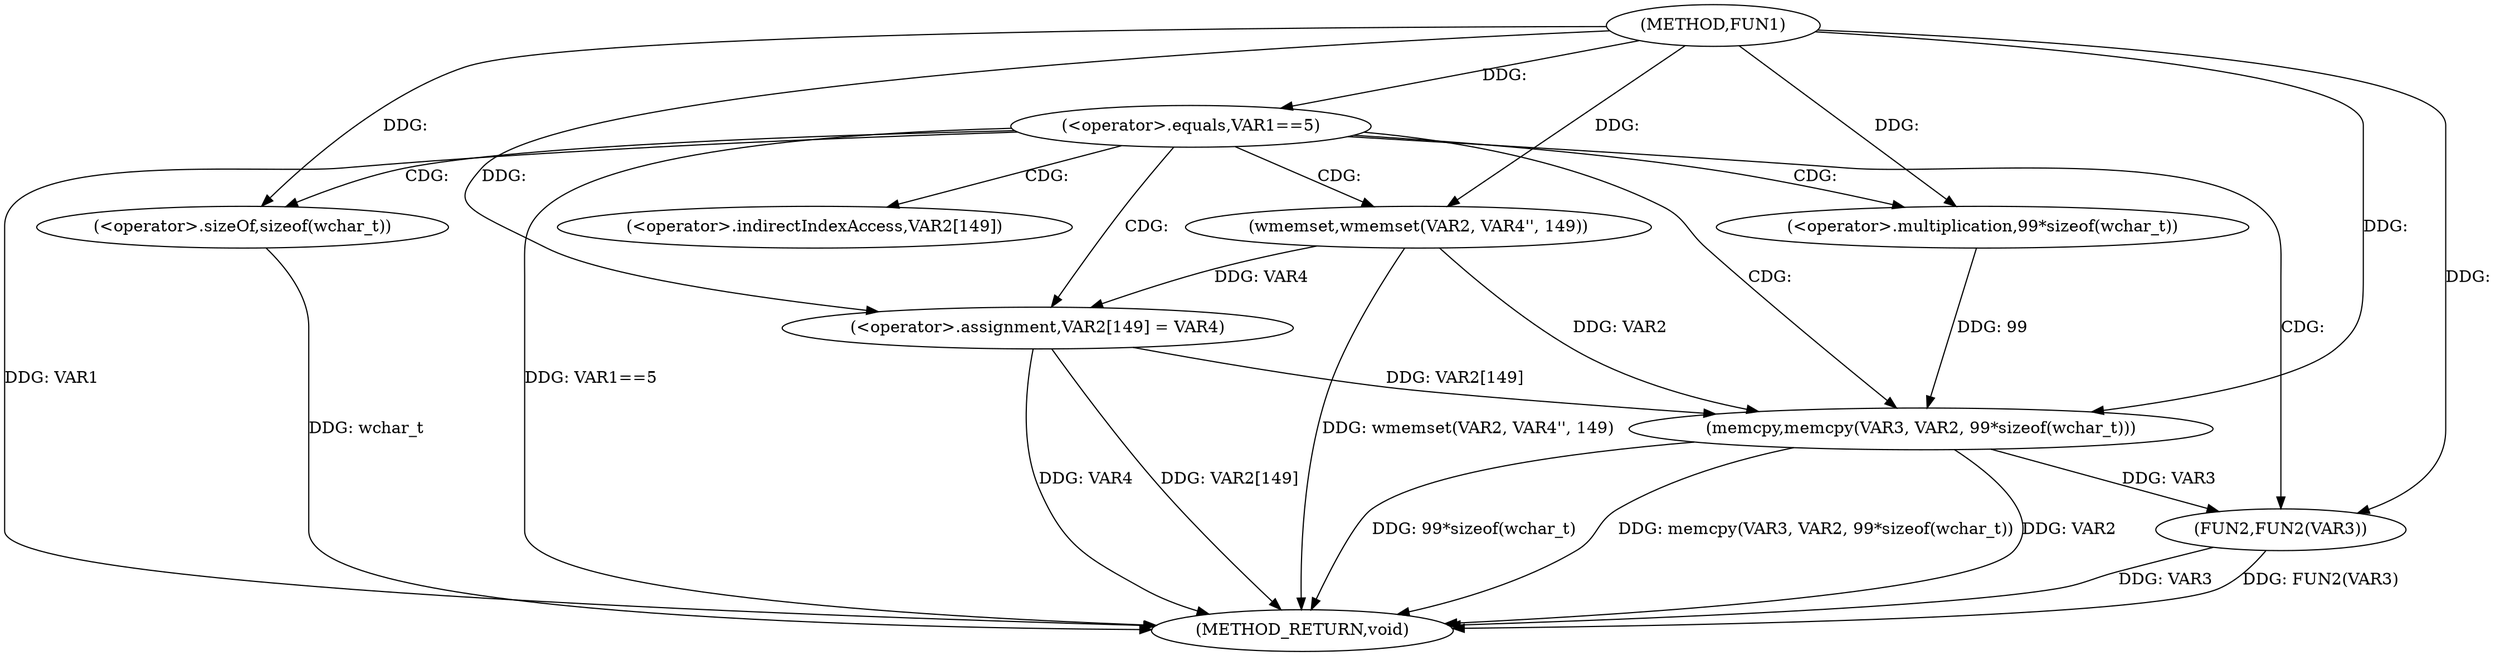 digraph FUN1 {  
"1000100" [label = "(METHOD,FUN1)" ]
"1000128" [label = "(METHOD_RETURN,void)" ]
"1000103" [label = "(<operator>.equals,VAR1==5)" ]
"1000110" [label = "(wmemset,wmemset(VAR2, VAR4'', 149))" ]
"1000114" [label = "(<operator>.assignment,VAR2[149] = VAR4)" ]
"1000119" [label = "(memcpy,memcpy(VAR3, VAR2, 99*sizeof(wchar_t)))" ]
"1000122" [label = "(<operator>.multiplication,99*sizeof(wchar_t))" ]
"1000124" [label = "(<operator>.sizeOf,sizeof(wchar_t))" ]
"1000126" [label = "(FUN2,FUN2(VAR3))" ]
"1000115" [label = "(<operator>.indirectIndexAccess,VAR2[149])" ]
  "1000126" -> "1000128"  [ label = "DDG: FUN2(VAR3)"] 
  "1000124" -> "1000128"  [ label = "DDG: wchar_t"] 
  "1000103" -> "1000128"  [ label = "DDG: VAR1"] 
  "1000103" -> "1000128"  [ label = "DDG: VAR1==5"] 
  "1000126" -> "1000128"  [ label = "DDG: VAR3"] 
  "1000114" -> "1000128"  [ label = "DDG: VAR4"] 
  "1000110" -> "1000128"  [ label = "DDG: wmemset(VAR2, VAR4'', 149)"] 
  "1000119" -> "1000128"  [ label = "DDG: 99*sizeof(wchar_t)"] 
  "1000119" -> "1000128"  [ label = "DDG: memcpy(VAR3, VAR2, 99*sizeof(wchar_t))"] 
  "1000114" -> "1000128"  [ label = "DDG: VAR2[149]"] 
  "1000119" -> "1000128"  [ label = "DDG: VAR2"] 
  "1000100" -> "1000103"  [ label = "DDG: "] 
  "1000100" -> "1000110"  [ label = "DDG: "] 
  "1000110" -> "1000114"  [ label = "DDG: VAR4"] 
  "1000100" -> "1000114"  [ label = "DDG: "] 
  "1000100" -> "1000119"  [ label = "DDG: "] 
  "1000114" -> "1000119"  [ label = "DDG: VAR2[149]"] 
  "1000110" -> "1000119"  [ label = "DDG: VAR2"] 
  "1000122" -> "1000119"  [ label = "DDG: 99"] 
  "1000100" -> "1000122"  [ label = "DDG: "] 
  "1000100" -> "1000124"  [ label = "DDG: "] 
  "1000119" -> "1000126"  [ label = "DDG: VAR3"] 
  "1000100" -> "1000126"  [ label = "DDG: "] 
  "1000103" -> "1000110"  [ label = "CDG: "] 
  "1000103" -> "1000124"  [ label = "CDG: "] 
  "1000103" -> "1000119"  [ label = "CDG: "] 
  "1000103" -> "1000114"  [ label = "CDG: "] 
  "1000103" -> "1000115"  [ label = "CDG: "] 
  "1000103" -> "1000122"  [ label = "CDG: "] 
  "1000103" -> "1000126"  [ label = "CDG: "] 
}
